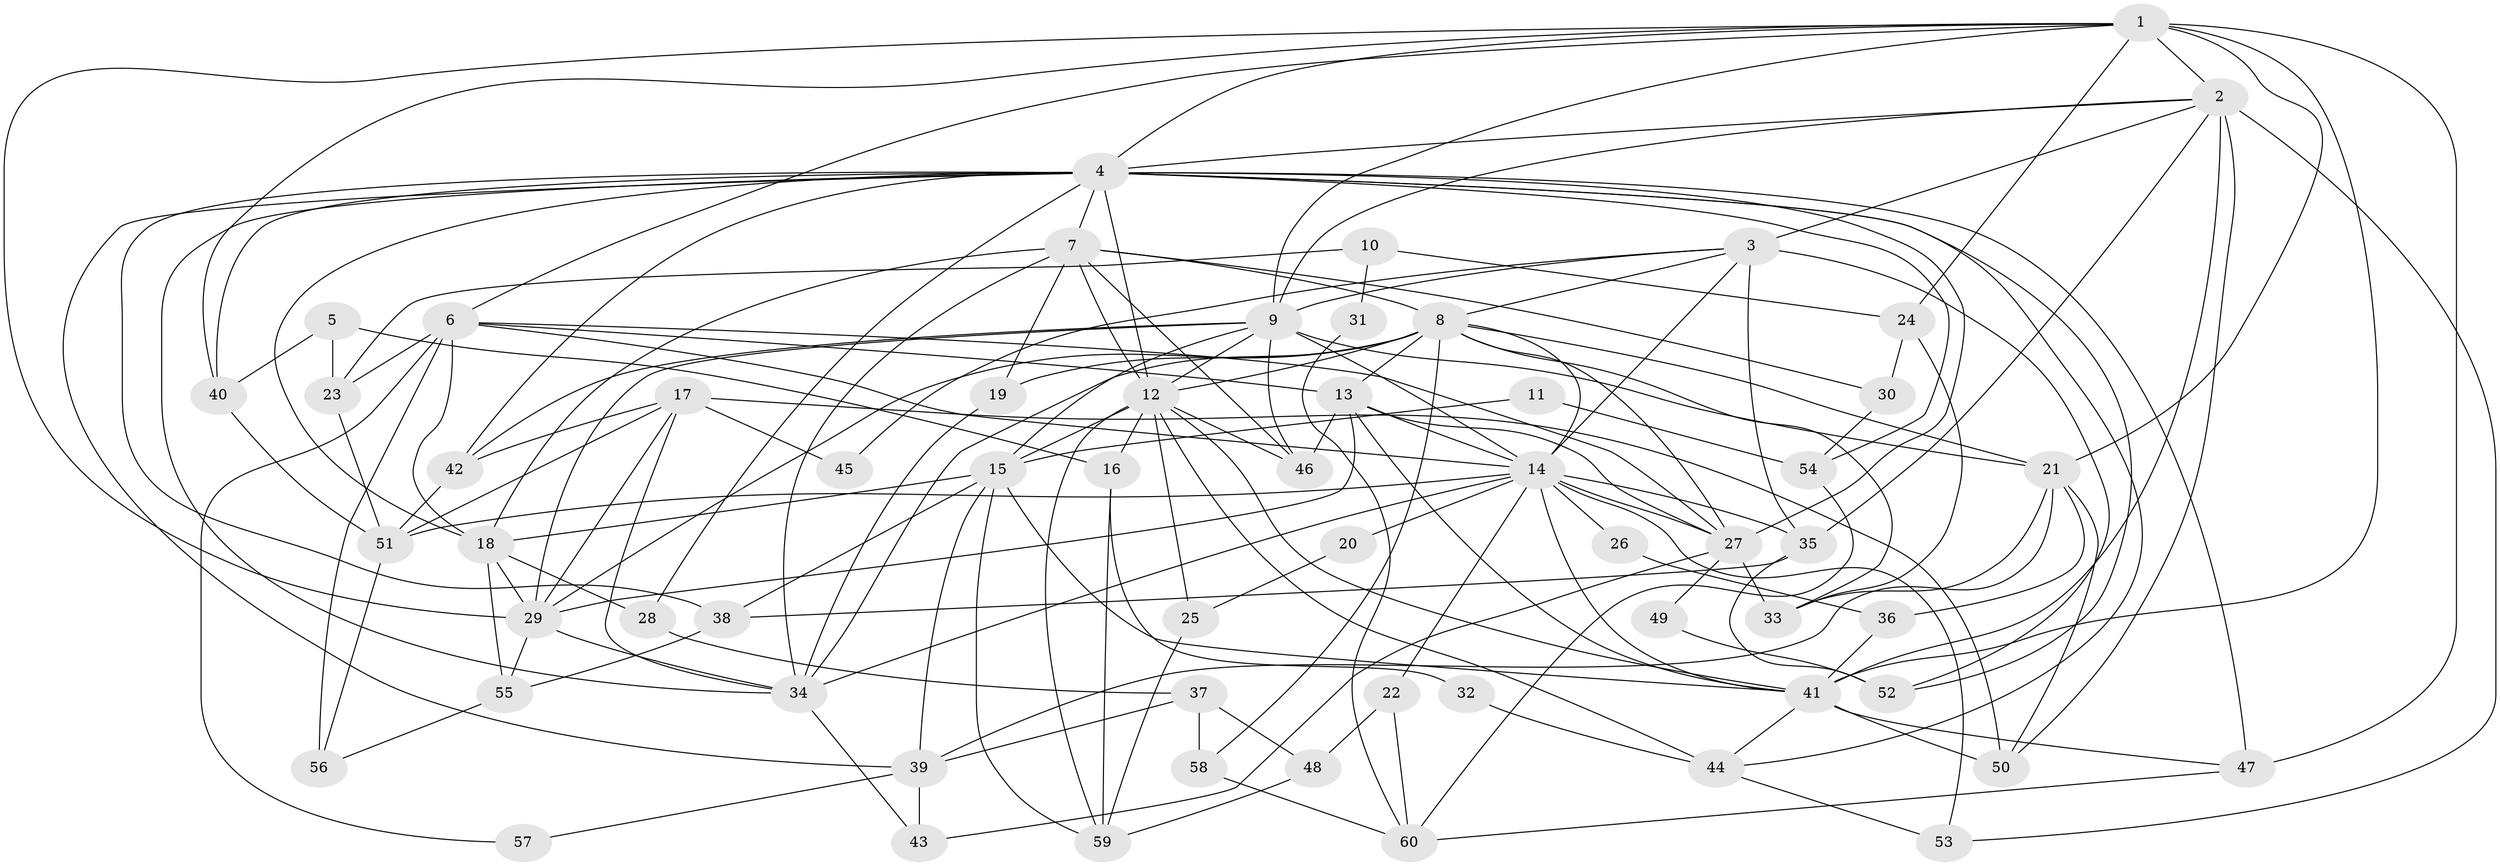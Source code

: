 // original degree distribution, {3: 0.25833333333333336, 5: 0.175, 6: 0.10833333333333334, 8: 0.008333333333333333, 4: 0.2833333333333333, 2: 0.13333333333333333, 7: 0.03333333333333333}
// Generated by graph-tools (version 1.1) at 2025/36/03/09/25 02:36:04]
// undirected, 60 vertices, 158 edges
graph export_dot {
graph [start="1"]
  node [color=gray90,style=filled];
  1;
  2;
  3;
  4;
  5;
  6;
  7;
  8;
  9;
  10;
  11;
  12;
  13;
  14;
  15;
  16;
  17;
  18;
  19;
  20;
  21;
  22;
  23;
  24;
  25;
  26;
  27;
  28;
  29;
  30;
  31;
  32;
  33;
  34;
  35;
  36;
  37;
  38;
  39;
  40;
  41;
  42;
  43;
  44;
  45;
  46;
  47;
  48;
  49;
  50;
  51;
  52;
  53;
  54;
  55;
  56;
  57;
  58;
  59;
  60;
  1 -- 2 [weight=1.0];
  1 -- 4 [weight=1.0];
  1 -- 6 [weight=1.0];
  1 -- 9 [weight=1.0];
  1 -- 21 [weight=1.0];
  1 -- 24 [weight=1.0];
  1 -- 29 [weight=1.0];
  1 -- 40 [weight=1.0];
  1 -- 41 [weight=2.0];
  1 -- 47 [weight=1.0];
  2 -- 3 [weight=1.0];
  2 -- 4 [weight=1.0];
  2 -- 9 [weight=2.0];
  2 -- 35 [weight=1.0];
  2 -- 41 [weight=3.0];
  2 -- 50 [weight=1.0];
  2 -- 53 [weight=1.0];
  3 -- 8 [weight=1.0];
  3 -- 9 [weight=1.0];
  3 -- 14 [weight=1.0];
  3 -- 35 [weight=1.0];
  3 -- 45 [weight=1.0];
  3 -- 52 [weight=1.0];
  4 -- 7 [weight=2.0];
  4 -- 12 [weight=2.0];
  4 -- 18 [weight=1.0];
  4 -- 27 [weight=1.0];
  4 -- 28 [weight=1.0];
  4 -- 34 [weight=1.0];
  4 -- 38 [weight=1.0];
  4 -- 39 [weight=1.0];
  4 -- 40 [weight=1.0];
  4 -- 42 [weight=1.0];
  4 -- 44 [weight=1.0];
  4 -- 47 [weight=1.0];
  4 -- 52 [weight=1.0];
  4 -- 54 [weight=1.0];
  5 -- 16 [weight=1.0];
  5 -- 23 [weight=1.0];
  5 -- 40 [weight=1.0];
  6 -- 13 [weight=1.0];
  6 -- 14 [weight=1.0];
  6 -- 18 [weight=1.0];
  6 -- 23 [weight=1.0];
  6 -- 27 [weight=1.0];
  6 -- 56 [weight=1.0];
  6 -- 57 [weight=1.0];
  7 -- 8 [weight=2.0];
  7 -- 12 [weight=2.0];
  7 -- 18 [weight=1.0];
  7 -- 19 [weight=1.0];
  7 -- 30 [weight=1.0];
  7 -- 34 [weight=1.0];
  7 -- 46 [weight=1.0];
  8 -- 12 [weight=1.0];
  8 -- 13 [weight=1.0];
  8 -- 14 [weight=1.0];
  8 -- 19 [weight=1.0];
  8 -- 21 [weight=2.0];
  8 -- 27 [weight=2.0];
  8 -- 29 [weight=1.0];
  8 -- 33 [weight=1.0];
  8 -- 34 [weight=1.0];
  8 -- 58 [weight=1.0];
  9 -- 12 [weight=1.0];
  9 -- 14 [weight=1.0];
  9 -- 15 [weight=1.0];
  9 -- 21 [weight=1.0];
  9 -- 29 [weight=1.0];
  9 -- 42 [weight=1.0];
  9 -- 46 [weight=1.0];
  10 -- 23 [weight=1.0];
  10 -- 24 [weight=1.0];
  10 -- 31 [weight=1.0];
  11 -- 15 [weight=1.0];
  11 -- 54 [weight=1.0];
  12 -- 15 [weight=1.0];
  12 -- 16 [weight=1.0];
  12 -- 25 [weight=1.0];
  12 -- 41 [weight=1.0];
  12 -- 44 [weight=2.0];
  12 -- 46 [weight=2.0];
  12 -- 59 [weight=1.0];
  13 -- 14 [weight=2.0];
  13 -- 27 [weight=1.0];
  13 -- 29 [weight=1.0];
  13 -- 41 [weight=1.0];
  13 -- 46 [weight=1.0];
  14 -- 20 [weight=1.0];
  14 -- 22 [weight=1.0];
  14 -- 26 [weight=1.0];
  14 -- 27 [weight=2.0];
  14 -- 34 [weight=1.0];
  14 -- 35 [weight=2.0];
  14 -- 41 [weight=2.0];
  14 -- 51 [weight=1.0];
  14 -- 53 [weight=2.0];
  15 -- 18 [weight=1.0];
  15 -- 38 [weight=1.0];
  15 -- 39 [weight=1.0];
  15 -- 41 [weight=1.0];
  15 -- 59 [weight=1.0];
  16 -- 32 [weight=1.0];
  16 -- 59 [weight=1.0];
  17 -- 29 [weight=1.0];
  17 -- 34 [weight=1.0];
  17 -- 42 [weight=1.0];
  17 -- 45 [weight=1.0];
  17 -- 50 [weight=1.0];
  17 -- 51 [weight=1.0];
  18 -- 28 [weight=1.0];
  18 -- 29 [weight=1.0];
  18 -- 55 [weight=1.0];
  19 -- 34 [weight=1.0];
  20 -- 25 [weight=1.0];
  21 -- 33 [weight=1.0];
  21 -- 36 [weight=1.0];
  21 -- 39 [weight=1.0];
  21 -- 50 [weight=1.0];
  22 -- 48 [weight=1.0];
  22 -- 60 [weight=1.0];
  23 -- 51 [weight=1.0];
  24 -- 30 [weight=1.0];
  24 -- 33 [weight=1.0];
  25 -- 59 [weight=1.0];
  26 -- 36 [weight=1.0];
  27 -- 33 [weight=1.0];
  27 -- 43 [weight=1.0];
  27 -- 49 [weight=1.0];
  28 -- 37 [weight=1.0];
  29 -- 34 [weight=1.0];
  29 -- 55 [weight=1.0];
  30 -- 54 [weight=1.0];
  31 -- 60 [weight=1.0];
  32 -- 44 [weight=1.0];
  34 -- 43 [weight=1.0];
  35 -- 38 [weight=1.0];
  35 -- 52 [weight=1.0];
  36 -- 41 [weight=1.0];
  37 -- 39 [weight=1.0];
  37 -- 48 [weight=1.0];
  37 -- 58 [weight=1.0];
  38 -- 55 [weight=1.0];
  39 -- 43 [weight=1.0];
  39 -- 57 [weight=1.0];
  40 -- 51 [weight=1.0];
  41 -- 44 [weight=1.0];
  41 -- 47 [weight=1.0];
  41 -- 50 [weight=2.0];
  42 -- 51 [weight=1.0];
  44 -- 53 [weight=1.0];
  47 -- 60 [weight=1.0];
  48 -- 59 [weight=1.0];
  49 -- 52 [weight=1.0];
  51 -- 56 [weight=1.0];
  54 -- 60 [weight=1.0];
  55 -- 56 [weight=1.0];
  58 -- 60 [weight=1.0];
}
